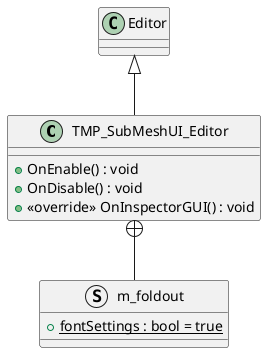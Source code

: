 @startuml
class TMP_SubMeshUI_Editor {
    + OnEnable() : void
    + OnDisable() : void
    + <<override>> OnInspectorGUI() : void
}
struct m_foldout {
    + {static} fontSettings : bool = true
}
Editor <|-- TMP_SubMeshUI_Editor
TMP_SubMeshUI_Editor +-- m_foldout
@enduml
